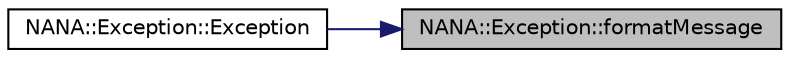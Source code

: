 digraph "NANA::Exception::formatMessage"
{
 // LATEX_PDF_SIZE
  edge [fontname="Helvetica",fontsize="10",labelfontname="Helvetica",labelfontsize="10"];
  node [fontname="Helvetica",fontsize="10",shape=record];
  rankdir="RL";
  Node1 [label="NANA::Exception::formatMessage",height=0.2,width=0.4,color="black", fillcolor="grey75", style="filled", fontcolor="black",tooltip=" "];
  Node1 -> Node2 [dir="back",color="midnightblue",fontsize="10",style="solid",fontname="Helvetica"];
  Node2 [label="NANA::Exception::Exception",height=0.2,width=0.4,color="black", fillcolor="white", style="filled",URL="$class_n_a_n_a_1_1_exception.html#a68c4ebcee21364ec0453d917f853c838",tooltip=" "];
}
